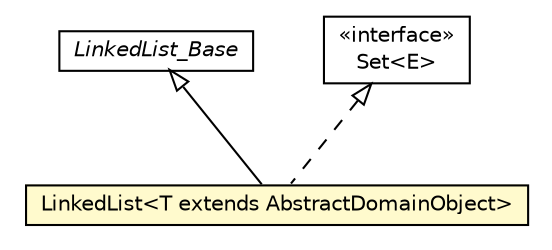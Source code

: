 #!/usr/local/bin/dot
#
# Class diagram 
# Generated by UMLGraph version 5.1 (http://www.umlgraph.org/)
#

digraph G {
	edge [fontname="Helvetica",fontsize=10,labelfontname="Helvetica",labelfontsize=10];
	node [fontname="Helvetica",fontsize=10,shape=plaintext];
	nodesep=0.25;
	ranksep=0.5;
	// pt.ist.fenixframework.core.adt.linkedlist.LinkedList_Base
	c29773 [label=<<table title="pt.ist.fenixframework.core.adt.linkedlist.LinkedList_Base" border="0" cellborder="1" cellspacing="0" cellpadding="2" port="p" href="./LinkedList_Base.html">
		<tr><td><table border="0" cellspacing="0" cellpadding="1">
<tr><td align="center" balign="center"><font face="Helvetica-Oblique"> LinkedList_Base </font></td></tr>
		</table></td></tr>
		</table>>, fontname="Helvetica", fontcolor="black", fontsize=10.0];
	// pt.ist.fenixframework.core.adt.linkedlist.LinkedList<T extends pt.ist.fenixframework.core.AbstractDomainObject>
	c29774 [label=<<table title="pt.ist.fenixframework.core.adt.linkedlist.LinkedList" border="0" cellborder="1" cellspacing="0" cellpadding="2" port="p" bgcolor="lemonChiffon" href="./LinkedList.html">
		<tr><td><table border="0" cellspacing="0" cellpadding="1">
<tr><td align="center" balign="center"> LinkedList&lt;T extends AbstractDomainObject&gt; </td></tr>
		</table></td></tr>
		</table>>, fontname="Helvetica", fontcolor="black", fontsize=10.0];
	//pt.ist.fenixframework.core.adt.linkedlist.LinkedList<T extends pt.ist.fenixframework.core.AbstractDomainObject> extends pt.ist.fenixframework.core.adt.linkedlist.LinkedList_Base
	c29773:p -> c29774:p [dir=back,arrowtail=empty];
	//pt.ist.fenixframework.core.adt.linkedlist.LinkedList<T extends pt.ist.fenixframework.core.AbstractDomainObject> implements java.util.Set<E>
	c29808:p -> c29774:p [dir=back,arrowtail=empty,style=dashed];
	// java.util.Set<E>
	c29808 [label=<<table title="java.util.Set" border="0" cellborder="1" cellspacing="0" cellpadding="2" port="p" href="http://java.sun.com/j2se/1.4.2/docs/api/java/util/Set.html">
		<tr><td><table border="0" cellspacing="0" cellpadding="1">
<tr><td align="center" balign="center"> &#171;interface&#187; </td></tr>
<tr><td align="center" balign="center"> Set&lt;E&gt; </td></tr>
		</table></td></tr>
		</table>>, fontname="Helvetica", fontcolor="black", fontsize=10.0];
}

